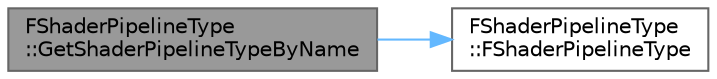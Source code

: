 digraph "FShaderPipelineType::GetShaderPipelineTypeByName"
{
 // INTERACTIVE_SVG=YES
 // LATEX_PDF_SIZE
  bgcolor="transparent";
  edge [fontname=Helvetica,fontsize=10,labelfontname=Helvetica,labelfontsize=10];
  node [fontname=Helvetica,fontsize=10,shape=box,height=0.2,width=0.4];
  rankdir="LR";
  Node1 [id="Node000001",label="FShaderPipelineType\l::GetShaderPipelineTypeByName",height=0.2,width=0.4,color="gray40", fillcolor="grey60", style="filled", fontcolor="black",tooltip=" "];
  Node1 -> Node2 [id="edge1_Node000001_Node000002",color="steelblue1",style="solid",tooltip=" "];
  Node2 [id="Node000002",label="FShaderPipelineType\l::FShaderPipelineType",height=0.2,width=0.4,color="grey40", fillcolor="white", style="filled",URL="$d8/dfe/classFShaderPipelineType.html#ab994521e6be1481e1957a10696dad40b",tooltip=" "];
}
